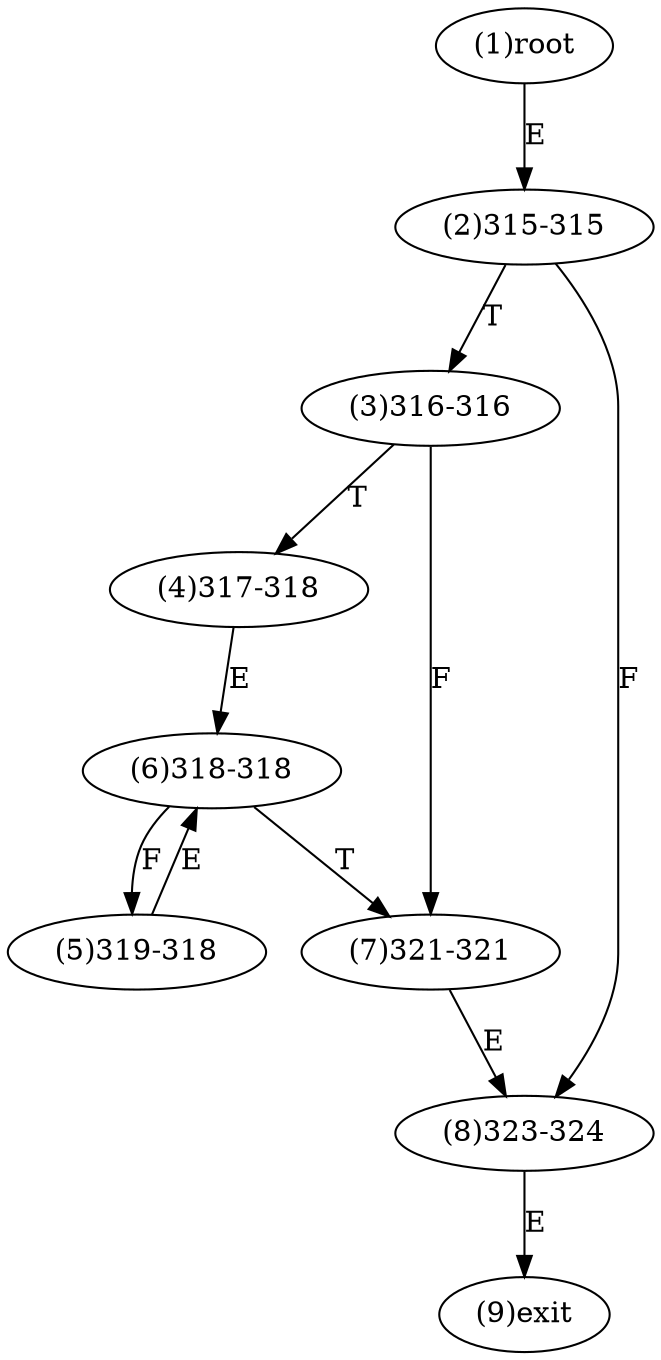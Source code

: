 digraph "" { 
1[ label="(1)root"];
2[ label="(2)315-315"];
3[ label="(3)316-316"];
4[ label="(4)317-318"];
5[ label="(5)319-318"];
6[ label="(6)318-318"];
7[ label="(7)321-321"];
8[ label="(8)323-324"];
9[ label="(9)exit"];
1->2[ label="E"];
2->8[ label="F"];
2->3[ label="T"];
3->7[ label="F"];
3->4[ label="T"];
4->6[ label="E"];
5->6[ label="E"];
6->5[ label="F"];
6->7[ label="T"];
7->8[ label="E"];
8->9[ label="E"];
}